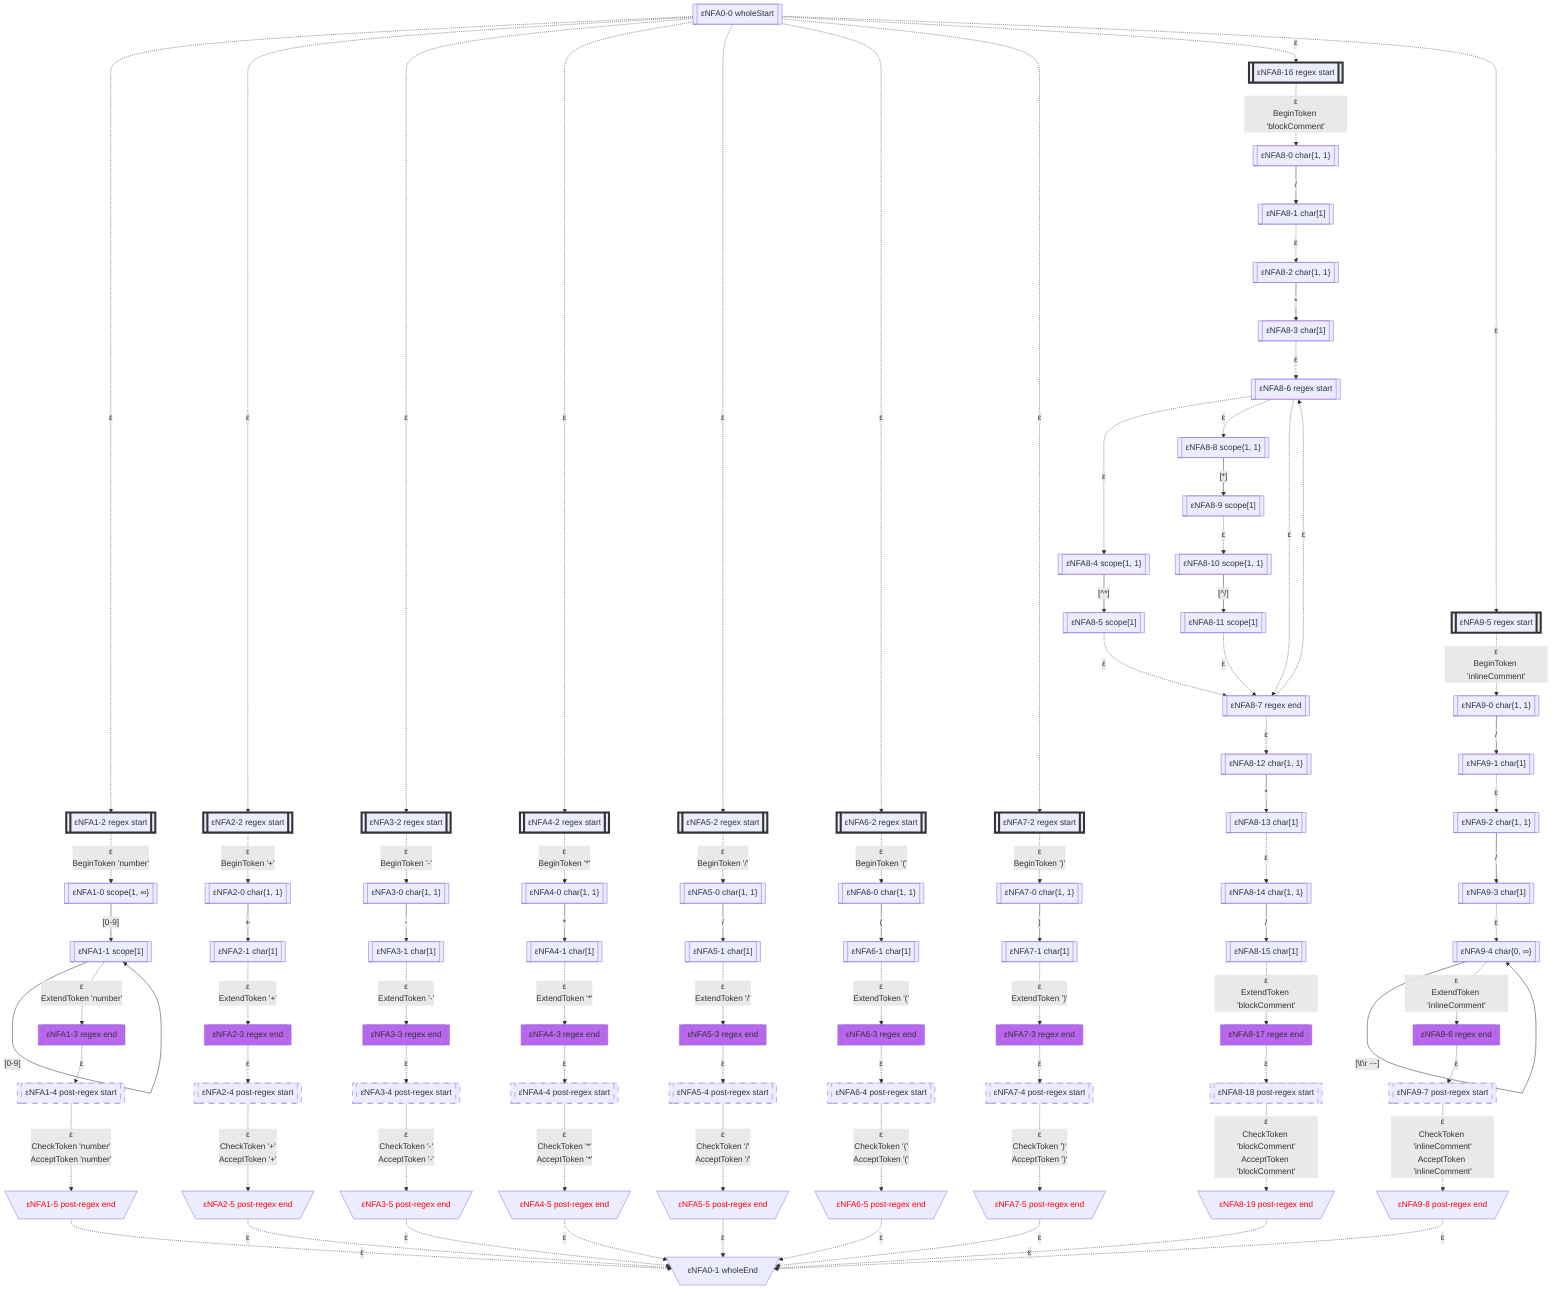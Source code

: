 flowchart
classDef c0001 color:#FF0000;
classDef c0010 stroke-dasharray: 10 10;
classDef c0011 stroke-dasharray: 10 10,color:#FF0000;
classDef c0100 fill:#BB66EE;
classDef c0101 fill:#BB66EE,color:#FF0000;
classDef c0110 fill:#BB66EE,stroke-dasharray: 10 10;
classDef c0111 fill:#BB66EE,stroke-dasharray: 10 10,color:#FF0000;
classDef c1000 stroke:#333,stroke-width:4px;
classDef c1001 stroke:#333,stroke-width:4px,color:#FF0000;
classDef c1010 stroke:#333,stroke-width:4px,stroke-dasharray: 10 10;
classDef c1011 stroke:#333,stroke-width:4px,stroke-dasharray: 10 10,color:#FF0000;
classDef c1100 stroke:#333,stroke-width:4px,fill:#BB66EE;
classDef c1101 stroke:#333,stroke-width:4px,fill:#BB66EE,color:#FF0000;
classDef c1110 stroke:#333,stroke-width:4px,fill:#BB66EE,stroke-dasharray: 10 10;
classDef c1111 stroke:#333,stroke-width:4px,fill:#BB66EE,stroke-dasharray: 10 10,color:#FF0000;
eNFA0_0_61735358[["εNFA0-0 wholeStart"]]
eNFA1_2_49150562[["εNFA1-2 regex start"]]
class eNFA1_2_49150562 c1000;
eNFA2_2_18747312[["εNFA2-2 regex start"]]
class eNFA2_2_18747312 c1000;
eNFA3_2_37685299[["εNFA3-2 regex start"]]
class eNFA3_2_37685299 c1000;
eNFA4_2_13858403[["εNFA4-2 regex start"]]
class eNFA4_2_13858403 c1000;
eNFA5_2_61469371[["εNFA5-2 regex start"]]
class eNFA5_2_61469371 c1000;
eNFA6_2_24250547[["εNFA6-2 regex start"]]
class eNFA6_2_24250547 c1000;
eNFA7_2_14920772[["εNFA7-2 regex start"]]
class eNFA7_2_14920772 c1000;
eNFA8_16_46191521[["εNFA8-16 regex start"]]
class eNFA8_16_46191521 c1000;
eNFA9_5_59880657[["εNFA9-5 regex start"]]
class eNFA9_5_59880657 c1000;
eNFA1_0_32089967[["εNFA1-0 scope{1, ∞}"]]
eNFA2_0_43691456[["εNFA2-0 char{1, 1}"]]
eNFA3_0_32610412[["εNFA3-0 char{1, 1}"]]
eNFA4_0_48788849[["εNFA4-0 char{1, 1}"]]
eNFA5_0_12963143[["εNFA5-0 char{1, 1}"]]
eNFA6_0_18137316[["εNFA6-0 char{1, 1}"]]
eNFA7_0_623043[["εNFA7-0 char{1, 1}"]]
eNFA8_0_50525752[["εNFA8-0 char{1, 1}"]]
eNFA9_0_18495050[["εNFA9-0 char{1, 1}"]]
eNFA1_1_25935173[["εNFA1-1 scope[1]"]]
eNFA2_1_57678784[["εNFA2-1 char[1]"]]
eNFA3_1_25058257[["εNFA3-1 char[1]"]]
eNFA4_1_36446461[["εNFA4-1 char[1]"]]
eNFA5_1_49559423[["εNFA5-1 char[1]"]]
eNFA6_1_29018124[["εNFA6-1 char[1]"]]
eNFA7_1_5607390[["εNFA7-1 char[1]"]]
eNFA8_1_49967061[["εNFA8-1 char[1]"]]
eNFA9_1_47050372[["εNFA9-1 char[1]"]]
eNFA1_3_20374254[["εNFA1-3 regex end"]]
class eNFA1_3_20374254 c0100;
eNFA2_3_49347015[["εNFA2-3 regex end"]]
class eNFA2_3_49347015 c0100;
eNFA3_3_24197721[["εNFA3-3 regex end"]]
class eNFA3_3_24197721 c0100;
eNFA4_3_59582700[["εNFA4-3 regex end"]]
class eNFA4_3_59582700 c0100;
eNFA5_3_43381623[["εNFA5-3 regex end"]]
class eNFA5_3_43381623 c0100;
eNFA6_3_59836530[["εNFA6-3 regex end"]]
class eNFA6_3_59836530 c0100;
eNFA7_3_50466518[["εNFA7-3 regex end"]]
class eNFA7_3_50466518 c0100;
eNFA8_2_63830089[["εNFA8-2 char{1, 1}"]]
eNFA9_2_37599894[["εNFA9-2 char{1, 1}"]]
eNFA1_4_39701876[["εNFA1-4 post-regex start"]]
class eNFA1_4_39701876 c0010;
eNFA2_4_41469957[["εNFA2-4 post-regex start"]]
class eNFA2_4_41469957 c0010;
eNFA3_4_16452903[["εNFA3-4 post-regex start"]]
class eNFA3_4_16452903 c0010;
eNFA4_4_66482253[["εNFA4-4 post-regex start"]]
class eNFA4_4_66482253 c0010;
eNFA5_4_54890288[["εNFA5-4 post-regex start"]]
class eNFA5_4_54890288 c0010;
eNFA6_4_1657863[["εNFA6-4 post-regex start"]]
class eNFA6_4_1657863 c0010;
eNFA7_4_51545483[["εNFA7-4 post-regex start"]]
class eNFA7_4_51545483 c0010;
eNFA8_3_53829147[["εNFA8-3 char[1]"]]
eNFA9_3_36364960[["εNFA9-3 char[1]"]]
eNFA1_5_21772565[\"εNFA1-5 post-regex end"/]
class eNFA1_5_21772565 c0001;
eNFA2_5_34508084[\"εNFA2-5 post-regex end"/]
class eNFA2_5_34508084 c0001;
eNFA3_5_3623379[\"εNFA3-5 post-regex end"/]
class eNFA3_5_3623379 c0001;
eNFA4_5_57616766[\"εNFA4-5 post-regex end"/]
class eNFA4_5_57616766 c0001;
eNFA5_5_16353430[\"εNFA5-5 post-regex end"/]
class eNFA5_5_16353430 c0001;
eNFA6_5_16928338[\"εNFA6-5 post-regex end"/]
class eNFA6_5_16928338 c0001;
eNFA7_5_69227[\"εNFA7-5 post-regex end"/]
class eNFA7_5_69227 c0001;
eNFA8_6_61256166[["εNFA8-6 regex start"]]
eNFA9_4_48779793[["εNFA9-4 char{0, ∞}"]]
eNFA0_1_42137308[\"εNFA0-1 wholeEnd"/]
eNFA8_4_62802394[["εNFA8-4 scope{1, 1}"]]
eNFA8_8_14434584[["εNFA8-8 scope{1, 1}"]]
eNFA8_7_28350637[["εNFA8-7 regex end"]]
eNFA9_6_58849189[["εNFA9-6 regex end"]]
class eNFA9_6_58849189 c0100;
eNFA8_5_65193616[["εNFA8-5 scope[1]"]]
eNFA8_9_58377623[["εNFA8-9 scope[1]"]]
eNFA8_12_14700275[["εNFA8-12 char{1, 1}"]]
eNFA9_7_32237730[["εNFA9-7 post-regex start"]]
class eNFA9_7_32237730 c0010;
eNFA8_10_25299820[["εNFA8-10 scope{1, 1}"]]
eNFA8_13_26371793[["εNFA8-13 char[1]"]]
eNFA9_8_2055005[\"εNFA9-8 post-regex end"/]
class eNFA9_8_2055005 c0001;
eNFA8_11_49871633[["εNFA8-11 scope[1]"]]
eNFA8_14_36019552[["εNFA8-14 char{1, 1}"]]
eNFA8_15_52078584[["εNFA8-15 char[1]"]]
eNFA8_17_66054074[["εNFA8-17 regex end"]]
class eNFA8_17_66054074 c0100;
eNFA8_18_57615760[["εNFA8-18 post-regex start"]]
class eNFA8_18_57615760 c0010;
eNFA8_19_13070512[\"εNFA8-19 post-regex end"/]
class eNFA8_19_13070512 c0001;
eNFA0_0_61735358 -.->|"ε"|eNFA1_2_49150562
eNFA0_0_61735358 -.->|"ε"|eNFA2_2_18747312
eNFA0_0_61735358 -.->|"ε"|eNFA3_2_37685299
eNFA0_0_61735358 -.->|"ε"|eNFA4_2_13858403
eNFA0_0_61735358 -.->|"ε"|eNFA5_2_61469371
eNFA0_0_61735358 -.->|"ε"|eNFA6_2_24250547
eNFA0_0_61735358 -.->|"ε"|eNFA7_2_14920772
eNFA0_0_61735358 -.->|"ε"|eNFA8_16_46191521
eNFA0_0_61735358 -.->|"ε"|eNFA9_5_59880657
eNFA1_2_49150562 -.->|"ε
BeginToken 'number'"|eNFA1_0_32089967
eNFA2_2_18747312 -.->|"ε
BeginToken '+'"|eNFA2_0_43691456
eNFA3_2_37685299 -.->|"ε
BeginToken '-'"|eNFA3_0_32610412
eNFA4_2_13858403 -.->|"ε
BeginToken '*'"|eNFA4_0_48788849
eNFA5_2_61469371 -.->|"ε
BeginToken '/'"|eNFA5_0_12963143
eNFA6_2_24250547 -.->|"ε
BeginToken '('"|eNFA6_0_18137316
eNFA7_2_14920772 -.->|"ε
BeginToken ')'"|eNFA7_0_623043
eNFA8_16_46191521 -.->|"ε
BeginToken 'blockComment'"|eNFA8_0_50525752
eNFA9_5_59880657 -.->|"ε
BeginToken 'inlineComment'"|eNFA9_0_18495050
eNFA1_0_32089967 -->|"[0-9]"|eNFA1_1_25935173
eNFA2_0_43691456 -->|"+"|eNFA2_1_57678784
eNFA3_0_32610412 -->|"-"|eNFA3_1_25058257
eNFA4_0_48788849 -->|"*"|eNFA4_1_36446461
eNFA5_0_12963143 -->|"/"|eNFA5_1_49559423
eNFA6_0_18137316 -->|"("|eNFA6_1_29018124
eNFA7_0_623043 -->|")"|eNFA7_1_5607390
eNFA8_0_50525752 -->|"/"|eNFA8_1_49967061
eNFA9_0_18495050 -->|"/"|eNFA9_1_47050372
eNFA1_1_25935173 -->|"[0-9]"|eNFA1_1_25935173
eNFA1_1_25935173 -.->|"ε
ExtendToken 'number'"|eNFA1_3_20374254
eNFA2_1_57678784 -.->|"ε
ExtendToken '+'"|eNFA2_3_49347015
eNFA3_1_25058257 -.->|"ε
ExtendToken '-'"|eNFA3_3_24197721
eNFA4_1_36446461 -.->|"ε
ExtendToken '*'"|eNFA4_3_59582700
eNFA5_1_49559423 -.->|"ε
ExtendToken '/'"|eNFA5_3_43381623
eNFA6_1_29018124 -.->|"ε
ExtendToken '('"|eNFA6_3_59836530
eNFA7_1_5607390 -.->|"ε
ExtendToken ')'"|eNFA7_3_50466518
eNFA8_1_49967061 -.->|"ε"|eNFA8_2_63830089
eNFA9_1_47050372 -.->|"ε"|eNFA9_2_37599894
eNFA1_3_20374254 -.->|"ε"|eNFA1_4_39701876
eNFA2_3_49347015 -.->|"ε"|eNFA2_4_41469957
eNFA3_3_24197721 -.->|"ε"|eNFA3_4_16452903
eNFA4_3_59582700 -.->|"ε"|eNFA4_4_66482253
eNFA5_3_43381623 -.->|"ε"|eNFA5_4_54890288
eNFA6_3_59836530 -.->|"ε"|eNFA6_4_1657863
eNFA7_3_50466518 -.->|"ε"|eNFA7_4_51545483
eNFA8_2_63830089 -->|"*"|eNFA8_3_53829147
eNFA9_2_37599894 -->|"/"|eNFA9_3_36364960
eNFA1_4_39701876 -.->|"ε
CheckToken 'number'
AcceptToken 'number'"|eNFA1_5_21772565
eNFA2_4_41469957 -.->|"ε
CheckToken '+'
AcceptToken '+'"|eNFA2_5_34508084
eNFA3_4_16452903 -.->|"ε
CheckToken '-'
AcceptToken '-'"|eNFA3_5_3623379
eNFA4_4_66482253 -.->|"ε
CheckToken '*'
AcceptToken '*'"|eNFA4_5_57616766
eNFA5_4_54890288 -.->|"ε
CheckToken '/'
AcceptToken '/'"|eNFA5_5_16353430
eNFA6_4_1657863 -.->|"ε
CheckToken '('
AcceptToken '('"|eNFA6_5_16928338
eNFA7_4_51545483 -.->|"ε
CheckToken ')'
AcceptToken ')'"|eNFA7_5_69227
eNFA8_3_53829147 -.->|"ε"|eNFA8_6_61256166
eNFA9_3_36364960 -.->|"ε"|eNFA9_4_48779793
eNFA1_5_21772565 -.->|"ε"|eNFA0_1_42137308
eNFA2_5_34508084 -.->|"ε"|eNFA0_1_42137308
eNFA3_5_3623379 -.->|"ε"|eNFA0_1_42137308
eNFA4_5_57616766 -.->|"ε"|eNFA0_1_42137308
eNFA5_5_16353430 -.->|"ε"|eNFA0_1_42137308
eNFA6_5_16928338 -.->|"ε"|eNFA0_1_42137308
eNFA7_5_69227 -.->|"ε"|eNFA0_1_42137308
eNFA8_6_61256166 -.->|"ε"|eNFA8_4_62802394
eNFA8_6_61256166 -.->|"ε"|eNFA8_8_14434584
eNFA8_6_61256166 -.->|"ε"|eNFA8_7_28350637
eNFA9_4_48779793 -->|"[#92;t#92;r#32;-~]"|eNFA9_4_48779793
eNFA9_4_48779793 -.->|"ε
ExtendToken 'inlineComment'"|eNFA9_6_58849189
eNFA8_4_62802394 -->|"[^*]"|eNFA8_5_65193616
eNFA8_8_14434584 -->|"[*]"|eNFA8_9_58377623
eNFA8_7_28350637 -.->|"ε"|eNFA8_6_61256166
eNFA8_7_28350637 -.->|"ε"|eNFA8_12_14700275
eNFA9_6_58849189 -.->|"ε"|eNFA9_7_32237730
eNFA8_5_65193616 -.->|"ε"|eNFA8_7_28350637
eNFA8_9_58377623 -.->|"ε"|eNFA8_10_25299820
eNFA8_12_14700275 -->|"*"|eNFA8_13_26371793
eNFA9_7_32237730 -.->|"ε
CheckToken 'inlineComment'
AcceptToken 'inlineComment'"|eNFA9_8_2055005
eNFA8_10_25299820 -->|"[^/]"|eNFA8_11_49871633
eNFA8_13_26371793 -.->|"ε"|eNFA8_14_36019552
eNFA9_8_2055005 -.->|"ε"|eNFA0_1_42137308
eNFA8_11_49871633 -.->|"ε"|eNFA8_7_28350637
eNFA8_14_36019552 -->|"/"|eNFA8_15_52078584
eNFA8_15_52078584 -.->|"ε
ExtendToken 'blockComment'"|eNFA8_17_66054074
eNFA8_17_66054074 -.->|"ε"|eNFA8_18_57615760
eNFA8_18_57615760 -.->|"ε
CheckToken 'blockComment'
AcceptToken 'blockComment'"|eNFA8_19_13070512
eNFA8_19_13070512 -.->|"ε"|eNFA0_1_42137308